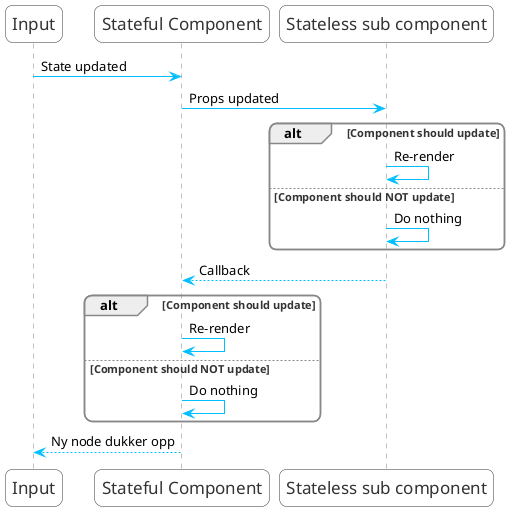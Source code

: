 @startuml
'https://plantuml.com/sequence-diagram


/'autonumber'/
skinparam actorStyle awesome
skinparam roundcorner 15

skinparam sequence {
ArrowColor DeepSkyBlue
ActorBorderColor #333
LifeLineBorderColor gray
LifeLineBackgroundColor #A9DCDF

ParticipantBorderColor #333
ParticipantBackgroundColor white
ParticipantFontName Aapex
ParticipantFontSize 17
ParticipantFontColor #333

ActorBackgroundColor white
ActorFontColor #333
ActorFontSize 17
ActorFontName Aapex

GroupBorderColor #888
GroupFontName Aapex
GroupFontColor #333
}

participant Input        as User
participant "Stateful Component"     as Mindmap
participant "Stateless sub component" as Node

User -> Mindmap: State updated
Mindmap -> Node: Props updated

alt Component should update

    Node -> Node: Re-render

else Component should NOT update

    Node -> Node: Do nothing

end

Mindmap <-- Node: Callback

alt Component should update

    Mindmap -> Mindmap: Re-render

else Component should NOT update

    Mindmap -> Mindmap: Do nothing

end
User <-- Mindmap: Ny node dukker opp

@enduml